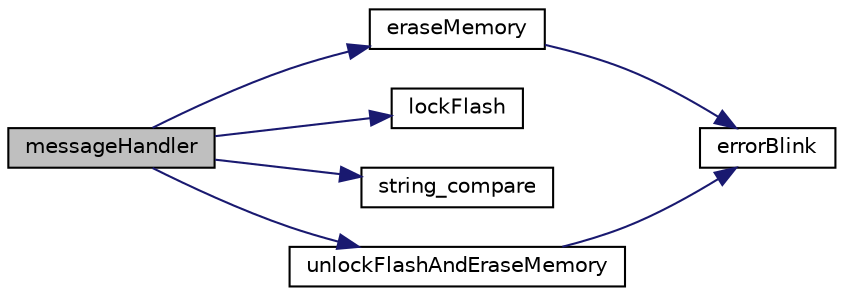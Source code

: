 digraph "messageHandler"
{
 // LATEX_PDF_SIZE
  edge [fontname="Helvetica",fontsize="10",labelfontname="Helvetica",labelfontsize="10"];
  node [fontname="Helvetica",fontsize="10",shape=record];
  rankdir="LR";
  Node1 [label="messageHandler",height=0.2,width=0.4,color="black", fillcolor="grey75", style="filled", fontcolor="black",tooltip=" "];
  Node1 -> Node2 [color="midnightblue",fontsize="10",style="solid",fontname="Helvetica"];
  Node2 [label="eraseMemory",height=0.2,width=0.4,color="black", fillcolor="white", style="filled",URL="$bootloader_8c.html#a8a448f03b8a6548c36ba945fb6bb0051",tooltip=" "];
  Node2 -> Node3 [color="midnightblue",fontsize="10",style="solid",fontname="Helvetica"];
  Node3 [label="errorBlink",height=0.2,width=0.4,color="black", fillcolor="white", style="filled",URL="$bootloader_8c.html#a253190cd1e1c1ca7068848f99fe79fe4",tooltip=" "];
  Node1 -> Node4 [color="midnightblue",fontsize="10",style="solid",fontname="Helvetica"];
  Node4 [label="lockFlash",height=0.2,width=0.4,color="black", fillcolor="white", style="filled",URL="$bootloader_8c.html#aa587315089e36ab2c285275711fc5671",tooltip=" "];
  Node1 -> Node5 [color="midnightblue",fontsize="10",style="solid",fontname="Helvetica"];
  Node5 [label="string_compare",height=0.2,width=0.4,color="black", fillcolor="white", style="filled",URL="$bootloader_8c.html#af49ad198511728cf511d199556ad668d",tooltip=" "];
  Node1 -> Node6 [color="midnightblue",fontsize="10",style="solid",fontname="Helvetica"];
  Node6 [label="unlockFlashAndEraseMemory",height=0.2,width=0.4,color="black", fillcolor="white", style="filled",URL="$bootloader_8c.html#aa5adb688bdfbc2c4c0540f6a5b4b7f5f",tooltip=" "];
  Node6 -> Node3 [color="midnightblue",fontsize="10",style="solid",fontname="Helvetica"];
}
